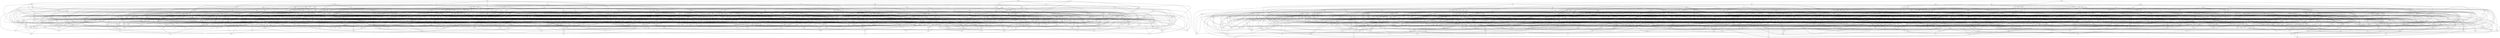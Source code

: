 graph {
bdq -- hfr;
bdq -- lnm;
jgl -- lnm;
kkg -- lnm;
jph -- rfq;
lqj -- rfq;
rfq -- zrv;
jcj -- jph;
lqj -- qcd;
sbm -- zrv;
vnm -- zkl;
bvx -- vnm;
vcx -- vnm;
vnm -- vqt;
lzp -- vnm;
mgd -- zkl;
sfn -- zkl;
rxz -- vqt;
vdg -- vqt;
gvf -- vqt;
pqq -- ptj;
tkd -- vvq;
vvq -- xxt;
lvm -- xxt;
kqb -- xmj;
gdh -- lzf;
gdh -- qmj;
gdh -- vgn;
frn -- gdh;
kdg -- qmj;
qmj -- qnn;
cxf -- qmj;
gsj -- ttz;
gsj -- pns;
dpp -- ttz;
dcf -- pns;
ksn -- pns;
jfk -- pfp;
jfk -- xbf;
dqp -- jfk;
pfp -- xdc;
dqp -- zqj;
dqp -- qpj;
scc -- xzd;
kzb -- scc;
czs -- scc;
czs -- vhr;
czs -- xlt;
fft -- ggl;
fft -- jzl;
fft -- fvv;
dpn -- ggl;
ggl -- pdc;
fvv -- llp;
jqt -- rzx;
jtb -- mqn;
mqn -- xbl;
jtb -- tcs;
svf -- xpq;
svf -- zvv;
fpj -- svf;
fkv -- svf;
plf -- xpq;
vbp -- xpq;
zvj -- zvv;
qnn -- zvv;
fkv -- lnm;
kxn -- mgd;
dmx -- vzt;
mpp -- vzt;
fxf -- vzt;
bss -- vzt;
flr -- vzt;
czg -- dmx;
dmx -- lzp;
mpp -- qfh;
bss -- mpp;
fxf -- hxh;
fxf -- lzq;
rnh -- sjv;
hlm -- rnh;
rnh -- vsf;
gnj -- rnh;
mbz -- rnh;
sjv -- xts;
fhf -- sjv;
hlm -- xrt;
hjc -- vsf;
vsf -- xzd;
dcf -- vsf;
fdv -- vsf;
bnn -- gnj;
hqc -- mbz;
jdm -- mbz;
crr -- rdn;
dzr -- rdn;
ljz -- rdn;
dzr -- xsb;
dzr -- zgb;
dzr -- pns;
dnt -- dzr;
dzr -- fbz;
bcp -- ljz;
ljz -- lnv;
ljz -- mgb;
ljz -- xpb;
lhj -- pjh;
jlj -- pjh;
cgx -- vqb;
cgx -- gdm;
cgx -- vzs;
cgx -- jdg;
psg -- vqb;
vqb -- vzs;
kxf -- vzs;
jdg -- ndf;
jdg -- txm;
jdg -- vfx;
dtb -- lkk;
dtb -- hqf;
dtb -- zqn;
djz -- lkk;
lkk -- prn;
vjj -- zqn;
fdv -- zqn;
dtp -- pbb;
cdp -- pbb;
lfp -- pbb;
lfp -- srq;
lfp -- rfs;
jzd -- pvv;
pvv -- tjz;
jzd -- qss;
hzp -- qnk;
kqz -- kxr;
gpx -- kxr;
kqz -- ssq;
gpx -- hqc;
gpx -- ksm;
hld -- vcr;
cns -- vcr;
mhx -- vcr;
vcr -- vtd;
hrk -- rjf;
hrk -- pmv;
fcb -- hrk;
gpx -- rjf;
ngf -- pmv;
pmv -- zpt;
fcb -- pxx;
fcb -- lcs;
jpt -- nfg;
nfg -- tcf;
gsc -- znb;
fcv -- znb;
gsc -- hqc;
fcv -- jnz;
fcv -- gbc;
fcv -- kxr;
snk -- tnc;
rck -- tnc;
smc -- tnc;
lbj -- tnc;
tnc -- xlg;
rgc -- snk;
cnk -- snk;
snk -- tnq;
mtk -- rck;
rck -- zdl;
rck -- zzh;
jzl -- smc;
lbj -- thc;
grf -- lbj;
lbj -- qgc;
xlg -- zgb;
gdt -- xlg;
jhq -- rmr;
rmr -- tph;
pbk -- rmr;
dbp -- rmr;
kmz -- rmr;
jhq -- rsl;
jhq -- xhm;
dnh -- jhq;
tph -- vnr;
szc -- tph;
hhq -- pbk;
bvx -- pbk;
pbk -- vsz;
dbp -- mzp;
gfl -- kmz;
drr -- fgm;
drr -- sqq;
kxn -- sqq;
sqq -- xgd;
qqr -- sqq;
dtp -- vfl;
mpz -- vfl;
lnv -- vfl;
vfl -- vpl;
dnk -- vfl;
kqr -- vpl;
dnk -- mkb;
cph -- dmv;
ckn -- dmv;
djz -- vhr;
pjh -- tqx;
qtz -- tqx;
mzp -- tqx;
hdf -- qtz;
dll -- qtz;
ccz -- qtz;
fdb -- qtz;
dzx -- fzl;
bkn -- llf;
bkn -- vpl;
bkn -- tkd;
llf -- xnc;
fvg -- llf;
jbt -- llf;
qcd -- zpt;
ddx -- rjq;
ddx -- rct;
hlh -- rjq;
drg -- rjq;
msb -- pxx;
fvv -- msb;
psn -- spd;
psn -- vcn;
bjn -- psn;
psn -- zzh;
dlg -- psn;
jfj -- spd;
ndf -- spd;
gdm -- vcn;
dnk -- vcn;
bjn -- jph;
bjn -- bqp;
gdh -- sdm;
sdm -- xhs;
mqg -- sdm;
hbq -- sdm;
pjn -- sdm;
lhv -- sdm;
drr -- xhs;
dsp -- xhs;
jvc -- xhs;
xhs -- zgh;
hfr -- mqg;
hqz -- mqg;
hbq -- tqx;
hbq -- zdf;
ctq -- pjn;
fkt -- lhv;
kzn -- lhv;
fgm -- lhv;
bqg -- ppx;
hkk -- ppx;
glj -- ppx;
ppx -- qzh;
bqg -- sbh;
bnf -- hkk;
hkk -- svf;
glj -- lxp;
mzc -- qzh;
qzh -- vcr;
qzh -- vdd;
qzh -- rbj;
hjc -- ksm;
csd -- rsl;
csd -- tnn;
csd -- tlb;
pjg -- tnn;
rzn -- tnn;
hkf -- tlb;
rdx -- tlb;
hfd -- xhc;
hfd -- vjj;
hfd -- xpb;
hfd -- trh;
bzk -- xhc;
pmp -- xhc;
rss -- xhc;
bsk -- vqf;
bsk -- klq;
bsk -- rlk;
bsk -- rzn;
bsk -- rnn;
mqv -- vqf;
cfj -- vqf;
hhq -- vqf;
klq -- vvh;
rlk -- tnb;
nkl -- rlk;
fdd -- rnn;
rnn -- rzn;
mzc -- vnq;
nrz -- vnq;
mlj -- qkp;
fzl -- fzr;
fzr -- qgh;
fzr -- grd;
dbn -- fzr;
grd -- jfj;
vtr -- xzz;
gdd -- vtr;
qmp -- slt;
pvm -- qmp;
qmp -- zsz;
lnf -- slt;
mrv -- pvm;
pvm -- qtr;
jjr -- pvm;
fpk -- zsz;
xhh -- zsz;
vsk -- zsz;
ppz -- xgm;
hmd -- ppz;
ppz -- zxt;
ndf -- vhz;
cbv -- vng;
cbv -- vrl;
cbv -- ncg;
cbv -- kdt;
bqm -- vng;
cxf -- vng;
szm -- vng;
gpk -- vng;
vrl -- xgp;
fbp -- vrl;
pcs -- vrl;
dsp -- vrl;
vrl -- znc;
kdt -- rhl;
kdt -- zdh;
rbd -- xhd;
fqn -- rbd;
rbd -- xkz;
rbd -- tfk;
fqn -- hjt;
fqn -- zhq;
fqn -- xcj;
txc -- xkz;
djb -- xkz;
khj -- xkz;
tfk -- vsg;
drg -- tfk;
jqs -- kxg;
dzj -- zgj;
khj -- zgj;
fxn -- xgd;
mjp -- xgd;
pvz -- vph;
pvz -- ssx;
bbm -- ssx;
qkk -- ssx;
qbs -- xqt;
qbs -- xmg;
jdp -- qbs;
qqr -- xqt;
csv -- xmg;
npc -- xmg;
fjs -- xmg;
jdp -- vkn;
jdp -- vtj;
tpd -- zgr;
qvc -- zgr;
glj -- zgr;
ckn -- zgr;
kdg -- tpd;
rtz -- tpd;
ccz -- qvc;
hpg -- qvc;
dkl -- jhz;
bss -- dkl;
dkl -- qsz;
jhz -- jsh;
qsz -- xfq;
sjh -- trr;
qgg -- trr;
djt -- trr;
trr -- xgm;
dmx -- sjh;
kqc -- sjh;
qgg -- znz;
qgg -- sgb;
cns -- qgg;
csv -- djt;
djt -- dqp;
djt -- fgv;
knp -- tlm;
knp -- lxh;
mjm -- tlm;
dgr -- mgp;
fsz -- mgp;
dbl -- xgp;
szm -- xgp;
jvc -- xgp;
bqm -- dbl;
dbl -- lpv;
dbl -- hqz;
jvc -- skx;
dxr -- zqz;
pts -- zqz;
chl -- zqz;
cnk -- dxr;
pts -- tjz;
nsm -- pts;
ktl -- pts;
chl -- pvv;
chl -- mjm;
chl -- xqg;
hgt -- qhz;
kgv -- qhz;
qhz -- xhd;
qhz -- rjm;
hgt -- jqs;
hgt -- pdc;
kgv -- lnf;
fbc -- kgv;
pzf -- rjm;
qkp -- rjm;
qgm -- vkl;
rzm -- vkl;
slb -- vkl;
rxh -- vkl;
hnp -- qgm;
hnl -- rxh;
rjm -- rxh;
rxh -- xmk;
jrn -- vzq;
grb -- grl;
grl -- qrx;
grl -- hbq;
fkt -- grl;
dss -- grb;
grb -- tmt;
grb -- xfq;
grb -- llz;
ghb -- qrx;
qrx -- rsl;
jfm -- qrx;
bmf -- znz;
bmf -- mqv;
vdd -- znz;
qxc -- znz;
mzp -- znz;
mqv -- vsv;
xrh -- zhq;
clp -- zhq;
lcs -- xrh;
kxl -- pdf;
pdf -- plc;
bbg -- kxl;
kqb -- plc;
kkf -- tmk;
hrp -- kkf;
hqf -- kkf;
kkf -- xbk;
dkq -- kkf;
tmk -- xsb;
bsl -- hrp;
hrp -- jcj;
dkq -- tkd;
ddg -- dkq;
fnt -- gvf;
bmt -- vgp;
bmt -- hqx;
bmt -- vqq;
vgp -- xhd;
hqx -- ssq;
kpn -- vqq;
vqq -- zkf;
gfh -- vqq;
kqz -- vqq;
crh -- sbm;
crh -- tkd;
lvt -- qvp;
fdv -- qvp;
mkb -- qvp;
lvt -- nqp;
hxh -- zgq;
qst -- zgq;
dss -- zgq;
lgm -- qst;
jtn -- qst;
qst -- sqd;
dss -- nvd;
dss -- kdp;
dss -- pkg;
bzv -- dcg;
bzv -- jdp;
bzv -- qps;
bzv -- kxl;
dcg -- hkf;
bbd -- qps;
hpk -- thk;
hpk -- qkp;
pjh -- xdc;
qtf -- znk;
nsv -- qtf;
gfh -- qtf;
lgg -- nsv;
nsv -- ttn;
kgm -- nsv;
nsv -- pzn;
dmb -- pdc;
dmb -- dqs;
dmb -- pqb;
czn -- dmb;
dqs -- rxm;
mbz -- pqb;
qmb -- tmq;
tmq -- vvh;
vgc -- zmg;
vgc -- znh;
dbn -- vgc;
vgc -- zrk;
xzz -- zmg;
brr -- znh;
znh -- zvh;
dnt -- zrk;
qgh -- zrk;
tzd -- zrk;
fpf -- gkh;
fpf -- zfz;
fpf -- qcx;
dpn -- gkh;
gkh -- ttf;
qcx -- zzh;
gbc -- qcx;
gkl -- qcx;
mlj -- xll;
jzr -- xll;
djr -- xll;
jzr -- nvt;
djr -- lfv;
djr -- lnr;
djr -- tff;
bxk -- vfs;
bxk -- djt;
qlv -- rmn;
frr -- jvm;
frr -- xzp;
crl -- frr;
frr -- kxf;
hgm -- jvm;
cvn -- jvm;
pdc -- xzp;
pqq -- xzp;
crl -- lcg;
crl -- tlm;
kxf -- xth;
kxf -- llp;
lfl -- mvq;
lfl -- xsc;
lfl -- nln;
mvq -- qps;
nln -- qxc;
nln -- vdv;
nln -- nqz;
bph -- nln;
thh -- xts;
ctq -- fbj;
ctq -- qqr;
ctq -- fhh;
hkf -- sqg;
lhj -- sqg;
flk -- xzs;
flk -- jhf;
gnz -- jll;
dfd -- jll;
fzl -- gnz;
gnz -- hcz;
cfc -- dfd;
fxd -- nrz;
dkj -- lpr;
hlx -- lpr;
nsz -- sqp;
nsz -- zjf;
jtb -- nsz;
nsz -- tnb;
sqp -- tgm;
qqr -- sqp;
mtc -- zjf;
tcf -- tnb;
cvm -- jtt;
bsp -- cvm;
jlp -- jtt;
jtt -- vjq;
fls -- jtt;
jbd -- njk;
lxh -- njk;
mjm -- njk;
gfl -- xbl;
gfl -- hmg;
gfl -- jgl;
qzj -- qzq;
qzq -- vhr;
qzj -- rqp;
fls -- qzj;
jvc -- trq;
jfj -- qmt;
qmt -- vqr;
bjl -- qmt;
jdm -- vqr;
ttz -- vqr;
slv -- xzd;
bph -- cfj;
bph -- tmq;
cfj -- vtj;
kpg -- vsx;
jdp -- kpg;
jpt -- kpg;
cnn -- gkl;
gkl -- lfv;
msn -- znd;
csv -- msn;
hmg -- msn;
csv -- jsp;
hmg -- jjn;
hmg -- zpn;
jhn -- vbp;
bcq -- vbp;
hmd -- vbp;
czg -- jhn;
hmd -- zjf;
fkt -- hmd;
slq -- xfl;
slq -- sqg;
sgb -- slq;
mhx -- sgb;
jjg -- ktt;
hgt -- jjg;
dnv -- jjg;
ggn -- zhk;
lvs -- zhk;
ggn -- ktl;
knd -- ncr;
ncr -- nkl;
hfr -- ncr;
ncr -- tzg;
knd -- qbs;
knd -- qfh;
knd -- xhm;
jrn -- knd;
mjj -- nkl;
bbd -- nkl;
bjb -- tzg;
dnh -- tzg;
dkj -- tzg;
glt -- gsj;
glt -- jlp;
bcn -- glt;
glt -- ltd;
glt -- hfd;
glt -- rjq;
glt -- snt;
ffh -- jlp;
bcn -- kjp;
mbg -- snt;
snt -- tvc;
mlj -- snt;
qkf -- qlv;
qkf -- tkg;
hlx -- qkf;
qkf -- qqn;
crr -- klt;
klt -- tbd;
klt -- ssq;
mhp -- tbd;
tbd -- txc;
dfm -- smb;
bjb -- dfm;
ptd -- smb;
hkm -- vfx;
kff -- mpp;
hbz -- kff;
kff -- sjh;
kff -- kkg;
hbz -- jhm;
hbz -- pfp;
brm -- ssl;
brm -- kxg;
brm -- crr;
ssl -- zpt;
cml -- ggf;
cml -- pts;
cml -- lvm;
gfp -- sdf;
sdf -- xlg;
jdf -- sdf;
gfp -- tbd;
bfh -- gfp;
szq -- vfs;
szq -- vsx;
kpg -- tkz;
cfj -- tkz;
rtz -- tkz;
jmj -- tkz;
jfk -- jmj;
bpt -- jmj;
jmj -- sbg;
fvn -- jmj;
jmj -- rnx;
jcj -- mlk;
dzs -- jcj;
jcj -- rjm;
drg -- jcj;
qmv -- szq;
qmv -- zvv;
djv -- rgg;
djv -- zlc;
hln -- rgg;
vfx -- zlc;
jbt -- zlc;
vqp -- zlc;
gsc -- rfs;
ttm -- vgn;
lhh -- ttm;
bps -- mhg;
jdf -- mhg;
ggl -- mhg;
bcn -- mhg;
fhm -- hlh;
fhm -- nfv;
fhm -- jzr;
fhm -- hrp;
fhm -- jxh;
dtp -- hlh;
jxh -- nfv;
nfv -- rfs;
ggr -- lgz;
ggr -- qlc;
ggr -- nvd;
ggr -- tkg;
dnh -- ggr;
lgz -- tmq;
lgm -- lgz;
jlz -- qlc;
nvd -- qjb;
nlb -- rvq;
crq -- rvq;
nlb -- rhr;
nlb -- pjg;
crq -- hbz;
crq -- znc;
bjb -- crq;
crq -- rxz;
crq -- hbl;
fms -- ptc;
kqr -- ptc;
fms -- kbv;
jmz -- kqr;
pph -- rgc;
pph -- vls;
pph -- zmg;
pph -- zqz;
jzr -- rgc;
mpz -- vls;
bcq -- kjl;
kgm -- pzf;
sqt -- vqq;
qck -- sqt;
klt -- sqt;
sqt -- znk;
slr -- sqt;
fdv -- sqt;
dcf -- qck;
mss -- qck;
lvs -- qck;
bfg -- slr;
slr -- xsj;
dlg -- slr;
gdd -- slr;
jmz -- ltp;
hfx -- mqv;
hfx -- jrn;
mhx -- tcs;
ckn -- tcs;
gqr -- ljq;
gqr -- zvs;
gqr -- xzq;
gqr -- kmv;
ljq -- nfr;
jsk -- ljq;
cdd -- ljq;
xzz -- zvs;
pxx -- zvs;
qmp -- xzq;
dtd -- xzq;
hlm -- kmv;
cnn -- kmv;
jnz -- kmv;
kmv -- xxt;
qbj -- ttl;
glm -- ttl;
dzc -- ttl;
djv -- ttl;
qbj -- xhf;
qbj -- rnh;
glm -- xzz;
glm -- tff;
dzc -- vhr;
dzc -- phn;
qtf -- vgg;
pph -- vgg;
hdj -- kpf;
gkt -- hdj;
hdj -- pgf;
hdj -- lzq;
gfj -- kpf;
bfx -- gkt;
hjc -- lcs;
qgn -- tcs;
vdg -- zrt;
fbc -- sxh;
sxh -- xdm;
gdd -- sxh;
jrb -- xdm;
drj -- txm;
drj -- fnm;
drj -- gdm;
fnm -- rzt;
fnm -- gnj;
fnm -- nsm;
vpl -- xqf;
brj -- xqf;
tmk -- xqf;
drz -- xqf;
brj -- mjd;
brj -- tgh;
brj -- jzd;
drz -- vxb;
drz -- jdm;
mmj -- zdl;
ggf -- glr;
tnt -- xjf;
cnz -- xjf;
ltd -- xjf;
tnt -- zmg;
pzp -- tnt;
cnz -- tnt;
cnz -- rqp;
ffh -- nbt;
jcm -- nbt;
cps -- hpv;
bfh -- fls;
bfh -- lqj;
fbz -- xzs;
ccn -- gql;
ccn -- dkq;
ccn -- jhf;
gql -- hlh;
gql -- jlm;
dhj -- dnv;
cbp -- dhj;
cbp -- dfd;
fjr -- lqt;
lqt -- phn;
lqt -- thk;
fjr -- hrs;
fjr -- flz;
fjr -- jlb;
mpz -- phn;
jhf -- phn;
pdd -- qlc;
pdd -- zpn;
kcq -- pdd;
pdd -- zkd;
rsl -- zpn;
dxb -- zpn;
rhl -- zpn;
cfg -- kcq;
kcq -- tmt;
fkv -- zkd;
ldh -- rdq;
fhc -- ldh;
mtk -- zvt;
txm -- zvt;
tjt -- zvt;
jxh -- tjt;
clp -- tjt;
tjt -- vqr;
kkg -- lfs;
jkd -- vxd;
mqn -- vxd;
lzf -- vxd;
hvl -- jkd;
qzr -- tfx;
lgm -- tfx;
cph -- tfx;
tfx -- vgr;
jqt -- qzr;
jsp -- vgr;
mzp -- vgr;
ccz -- mcg;
bbg -- ccz;
lpv -- mcg;
bbg -- ncg;
hvh -- qps;
bsl -- dtd;
bsl -- mmj;
cvf -- gxd;
gxd -- skx;
brr -- lsl;
brr -- psg;
qdh -- vkn;
cfg -- qdh;
bbd -- zxx;
gvv -- zxx;
hpv -- zxx;
lzp -- zxx;
xsc -- zxx;
gvv -- vfh;
gvv -- hfr;
fdd -- fpv;
fpv -- sbh;
fpv -- nvr;
bct -- zkf;
bct -- qnf;
kbr -- tsc;
kbr -- nkx;
kbr -- zst;
kbr -- znd;
kbr -- xhm;
mjp -- tsc;
mdx -- tsc;
tsc -- vgn;
nkx -- vnr;
nkx -- tcb;
nkx -- zqj;
gbd -- nkx;
nkx -- xmj;
npc -- zst;
hlx -- zst;
nrp -- ppr;
hqb -- ppr;
ppr -- smf;
bbg -- ppr;
nrp -- zqb;
bfx -- nrp;
hdf -- nrp;
jjn -- nrp;
hqb -- sdr;
ghs -- hqb;
gxd -- hqb;
qpr -- smf;
smf -- znd;
kjs -- rjm;
kjs -- vfx;
jlm -- kjs;
jtn -- xgc;
jgl -- xgc;
nrz -- xgc;
fzs -- npc;
fzs -- hcp;
fzs -- szc;
hcp -- qmd;
mvp -- xsj;
vsg -- xsj;
qmd -- vkx;
vkx -- zdh;
vkx -- xgm;
vkx -- xgv;
qnd -- vkx;
qmd -- qqn;
qpr -- zdh;
hld -- zdh;
lzf -- zdh;
qfh -- zdh;
sdt -- xgv;
cth -- xgv;
mgp -- xgv;
lfl -- xgv;
hbl -- rvf;
cps -- rvf;
jhs -- rvf;
dtg -- rvf;
hbl -- jgl;
hvh -- jhs;
hfx -- jhs;
jhs -- ptd;
fxd -- jhs;
kfz -- svf;
kfz -- rzx;
jrn -- kfz;
kfz -- tnb;
pqp -- vgk;
jgl -- zdm;
tcr -- zdm;
tcr -- vtd;
hvl -- zxt;
zgj -- ztp;
ltp -- ztp;
hgm -- ztp;
dfp -- hgm;
hgm -- mjm;
plc -- xjq;
pvz -- xjq;
hbb -- xjq;
sbg -- xjq;
gkt -- xjq;
hbb -- qps;
sbg -- xhm;
qmb -- vkc;
mgp -- vkc;
fpj -- vkc;
cxl -- mpm;
cxl -- tcs;
mpm -- tmt;
ksz -- mpm;
vgr -- xhp;
qlv -- xhp;
lxp -- xhp;
hld -- xhp;
lxp -- npc;
cxf -- jhn;
cxf -- flr;
cxf -- jqj;
jqj -- xsx;
hvn -- jqj;
fhh -- vfs;
qsj -- stm;
mzc -- qsj;
kks -- qsj;
qgn -- qsj;
ctg -- stm;
prx -- stm;
qct -- stm;
hjg -- kks;
kks -- sgb;
kks -- xmg;
fvd -- kks;
pxv -- zfz;
mrv -- pxv;
sqd -- vsx;
hlx -- sqd;
hnc -- sqd;
pdh -- sqd;
hnc -- vnq;
hnc -- pjg;
pdh -- vmd;
mmg -- sxj;
mjj -- sxj;
ksd -- sxj;
hfx -- sxj;
kdt -- sxj;
mmg -- xmg;
mmg -- slm;
fxn -- mjj;
hdf -- mjj;
dmf -- ksd;
ksd -- rdq;
ksd -- qvt;
ksd -- qnd;
cps -- msm;
gpq -- msm;
lmd -- msm;
mjp -- msm;
cmh -- gpq;
gpq -- xgm;
bss -- gpq;
fmx -- gpq;
gpq -- xxk;
lmd -- ptd;
cph -- mjp;
fsz -- mjp;
ghz -- ksr;
dkc -- ghz;
ghz -- zdf;
bqg -- ghz;
fxf -- ghz;
ksr -- xrp;
bdk -- dkc;
dkc -- tvm;
dkc -- kxn;
prx -- zdf;
hjc -- vxp;
ksn -- vxp;
lgg -- llp;
crl -- lgg;
vhv -- vqq;
gsc -- vhv;
qrd -- vhv;
jjr -- qrd;
pqb -- qrd;
jqq -- kjp;
jcm -- jqq;
jqq -- nxk;
jqq -- rrn;
kjp -- qbv;
nxk -- tmk;
dnt -- nxk;
lct -- nxk;
rrn -- zkf;
jlp -- rrn;
cdp -- gxn;
brr -- gxn;
ktl -- vdl;
bmd -- vdl;
djb -- vdl;
djb -- ksm;
csj -- djb;
hvb -- jkx;
jkx -- xjb;
bqm -- jkx;
fbp -- jkx;
dmf -- jkx;
bvx -- hvb;
hvb -- lpr;
hvb -- vdg;
tcf -- xjb;
dmf -- smb;
dmf -- zvj;
dmf -- kxn;
hjc -- hnp;
ktl -- rgj;
dhj -- rgj;
ncv -- rgj;
ncv -- tzd;
jrb -- kpn;
cfc -- kpn;
dgm -- vvh;
dgm -- mxp;
dgm -- drt;
jlz -- mxp;
gkt -- mxp;
drt -- fdd;
drt -- ptd;
bgj -- glr;
bgj -- crh;
bgj -- zvt;
bgj -- vqg;
qcd -- vqg;
ttg -- vqg;
ddg -- vqg;
jdl -- vqg;
jbm -- rrl;
rrl -- zzp;
rrl -- rss;
ngf -- rrl;
jbm -- msb;
jbm -- zcg;
jbm -- mmp;
tmf -- zzp;
ffh -- rss;
gfh -- ngf;
hmf -- pnv;
bjl -- hmf;
hmf -- trf;
hmf -- qgc;
njk -- pnv;
nmn -- pnv;
pnv -- qzq;
pnv -- rdn;
bbh -- trf;
trf -- xth;
rgj -- trf;
bmd -- nvc;
cvn -- gmx;
cvn -- mtk;
gmx -- mnl;
gmx -- qnk;
gmx -- hlh;
dqv -- jfv;
jfv -- jhm;
ckn -- jfv;
gqk -- jfv;
jfv -- sks;
jfv -- llz;
dqv -- jpq;
dqv -- vfj;
dqv -- grb;
dqv -- jts;
gqk -- ncg;
hhq -- sks;
sks -- vtj;
jhm -- llz;
rjp -- vqx;
pzf -- vqx;
pns -- vqx;
ccn -- vqx;
rjp -- xnv;
rjp -- xrt;
kgm -- rjp;
lcg -- zvz;
cng -- zvz;
csj -- zvz;
czm -- zvz;
lcg -- ndf;
csj -- mnl;
czm -- ffh;
czm -- lqk;
czm -- ksn;
jbd -- ztn;
xsb -- ztn;
vxp -- ztn;
gxt -- xsb;
jbt -- xsb;
rhr -- zdm;
jhm -- pjg;
fqm -- ggn;
fqm -- kgg;
fqm -- lnr;
dcf -- ksn;
mtg -- rjj;
mbk -- mtg;
mtg -- tff;
gkl -- mtg;
mbk -- tzc;
mbk -- ptj;
mbk -- zbj;
jjr -- tff;
ksx -- mjs;
mjs -- nmn;
dhc -- mjs;
ksx -- thq;
kpn -- nmn;
dhc -- vvq;
dhc -- mss;
dhc -- hkm;
kkc -- rbn;
kfj -- kkc;
rbn -- vsk;
kfj -- lvs;
kfj -- xlt;
fqm -- kfj;
rxz -- zst;
dcg -- rxz;
nqp -- vpl;
nqp -- psg;
csz -- drt;
csz -- fxn;
csz -- rsl;
fxn -- pcc;
bxl -- rqc;
rqc -- xvx;
jrt -- rqc;
rqc -- xjf;
bxl -- jbd;
pdc -- xvx;
svz -- xvx;
ddk -- xvx;
jrt -- xnc;
jrt -- pts;
fgd -- jrt;
jnz -- tfb;
czn -- tfb;
gfg -- tfb;
mdx -- vrz;
fdd -- vrz;
ksz -- vrz;
hmg -- vrz;
kbm -- mdx;
cth -- mdx;
pqp -- xfb;
knp -- prn;
hqc -- prn;
prn -- vqp;
nvc -- ttg;
ttg -- vmg;
thk -- ttg;
ddg -- xlt;
jdl -- vjb;
jdl -- xfs;
jdl -- zkf;
dzj -- jdl;
lhh -- rrt;
qhh -- rrt;
rrt -- ztj;
kjl -- rrt;
qsz -- rrt;
rdq -- ztj;
dxm -- flk;
dxm -- szb;
cnn -- dxm;
dxm -- pzl;
nxb -- szb;
nxb -- pzl;
gpx -- pzl;
hpk -- pzl;
bjg -- hrk;
bjg -- ggn;
bjg -- bps;
bjg -- slv;
gzx -- xkx;
xkx -- zzg;
gzx -- vpp;
gzx -- ncg;
pdh -- zzg;
gcq -- zzg;
fzr -- rhz;
gks -- rhz;
mfn -- rhz;
dtd -- rhz;
jlm -- rhz;
jqs -- mfn;
mfn -- psx;
bcp -- mfn;
cfc -- lmq;
cvk -- lmq;
bbb -- lmq;
cvk -- vjb;
cvk -- lvm;
cvk -- spd;
bbb -- mfs;
bbb -- hcz;
dnk -- jss;
gks -- jss;
jss -- kfj;
bgp -- bmd;
bgp -- cbp;
hjg -- mmr;
crn -- mmr;
hjg -- mvf;
crn -- mrk;
crn -- rgz;
jzp -- lfs;
jzp -- qdh;
jzp -- vph;
jmz -- tgg;
jdf -- tgg;
cfc -- xth;
fcl -- jmz;
fcl -- jhf;
fcl -- jdm;
grd -- jdm;
grf -- jdm;
czn -- hjr;
gvm -- hjr;
hjr -- hln;
hjr -- sxq;
hjr -- qnf;
hjr -- svp;
gvm -- jbd;
jxf -- sxq;
sxq -- tzd;
fqm -- sxq;
gfg -- qnf;
snd -- svp;
svp -- ttn;
bbh -- svp;
dzp -- klp;
fvd -- klp;
jpt -- klp;
klp -- zrt;
dzp -- ldh;
dzp -- xkx;
dzp -- smf;
dvj -- vgk;
dvj -- ksx;
dvj -- gdt;
djz -- gdt;
lrj -- ptc;
lrj -- tcj;
lrj -- nmk;
lrj -- thc;
ckz -- tcj;
mvn -- tcj;
tcj -- tld;
tcj -- xzs;
prn -- tcj;
dtp -- nmk;
nmk -- thc;
nfv -- thc;
cmh -- qhf;
cmh -- mpg;
cmh -- tcr;
jqt -- qhf;
dmg -- qhf;
hff -- mpg;
mpg -- prm;
cjd -- xjs;
sdt -- xjs;
chh -- xjs;
mpp -- xjs;
jqp -- sdt;
chh -- zjj;
fvl -- gct;
fvl -- nmk;
gct -- lvm;
mcv -- zcx;
mcv -- qdh;
mcv -- smb;
szc -- zcx;
cvf -- jvf;
hbb -- jvf;
bnn -- czh;
czh -- kjs;
czh -- thq;
czh -- trh;
czh -- vqq;
bnn -- vjj;
hlh -- thq;
czq -- fls;
czq -- qkp;
czq -- zrv;
czq -- hmh;
czq -- hkm;
dfd -- hmh;
sln -- znk;
kgg -- sln;
hxb -- xsx;
hxb -- mjr;
hxb -- tlb;
gfv -- xsx;
xsx -- ztj;
hcp -- xsx;
pzp -- xmr;
nvc -- pzp;
pzp -- xpb;
tlf -- vpp;
jlj -- tlf;
bcq -- tlf;
jsh -- tlf;
jsh -- znc;
jhp -- pmp;
jhp -- nvt;
hzp -- jhp;
dnj -- pmp;
bmd -- pmp;
fft -- mmp;
mmp -- pxv;
jlb -- mmp;
jlb -- qgh;
jlb -- tjz;
flx -- lfx;
dsd -- flx;
flx -- kzn;
flx -- rdq;
lfx -- lzq;
kdg -- lfx;
dsd -- mpm;
jsp -- kzn;
kfd -- mjj;
jjn -- kfd;
kfd -- rmd;
kfd -- xkx;
fdb -- kfd;
cfs -- jjn;
jjn -- jlz;
hqz -- jjn;
kqb -- rmd;
bvx -- rmd;
fdb -- lpv;
fdb -- rtz;
fdb -- lzp;
npn -- vdl;
bjl -- npn;
fms -- npn;
ttn -- zgj;
gpl -- gqk;
gpl -- mxt;
gpl -- tcs;
ggc -- rxm;
ggc -- qkp;
ggc -- xnc;
ggc -- ptt;
dbn -- xnc;
ptt -- zgj;
vdd -- vkn;
plc -- vdd;
khz -- rbj;
rbj -- xdx;
jqp -- rbj;
bkr -- dxb;
rhl -- xbf;
cjd -- rhl;
pth -- vqm;
lmd -- pth;
kds -- pth;
jkd -- pth;
vqm -- zvj;
khv -- vqm;
fbp -- vqm;
qnd -- vqm;
cxl -- kds;
jpv -- kds;
kds -- sdr;
kds -- xgc;
dhl -- qgr;
qgr -- qjb;
dhl -- rzn;
dhl -- jcq;
dhl -- dsv;
dhl -- dtl;
qjb -- vpp;
bfx -- kfm;
kfm -- kjl;
hgh -- kfm;
kfm -- mqn;
cfs -- hgh;
ckn -- hgh;
fvd -- hgh;
dbn -- hnl;
hnl -- sxh;
hst -- jtg;
jtg -- lxh;
hst -- xdm;
dlr -- mqd;
mqd -- rrt;
mqd -- vgn;
mqd -- pgt;
mqd -- xfl;
pgt -- vkc;
khv -- pgt;
txc -- xzs;
pts -- pzn;
bsf -- rsd;
bsf -- smn;
bsf -- kkc;
bsf -- gvm;
fvg -- rsd;
rsd -- sln;
bcn -- rsd;
bcn -- smn;
jrt -- smn;
hnc -- kbm;
hpg -- kbm;
kbm -- rzc;
dll -- hpg;
rtz -- xfq;
lpr -- vqz;
mvf -- vqz;
rmn -- vqz;
ggs -- jvf;
ggs -- jzp;
ggs -- nqz;
gfj -- nqz;
cmp -- smt;
lgz -- smt;
qfh -- smt;
cmp -- fvn;
cmp -- jhz;
cmp -- hhl;
cmp -- qsz;
bft -- jlb;
bfg -- bft;
cfc -- qss;
nms -- pvm;
nms -- xmk;
fms -- nms;
txm -- xmk;
qxb -- rkc;
rkc -- tvt;
bnb -- rkc;
rkc -- rpc;
qxb -- zfz;
mfs -- qxb;
tss -- tvt;
ptt -- tvt;
qrv -- tvt;
ggk -- tvt;
bmc -- tvt;
mlk -- tvt;
bnb -- kbv;
kgg -- rpc;
czj -- rpc;
fsl -- xxt;
fsl -- xvk;
mtk -- xvk;
clp -- xvk;
bgn -- xvk;
xvk -- zvt;
gmq -- xvk;
tld -- xvk;
hgb -- xbl;
hgb -- kmz;
hgb -- pmh;
pmh -- szq;
hbb -- qvt;
dnh -- qvt;
pqh -- qvt;
hhl -- pqh;
pqh -- rzh;
bph -- pqh;
ddj -- hmh;
ddj -- qgh;
bqd -- ddj;
bqd -- dzs;
gfv -- vnr;
gfv -- tpp;
rdj -- xbj;
dtb -- xbj;
lqk -- xbj;
bct -- xbj;
rdj -- xhh;
cfc -- rdj;
hzp -- rdj;
dlg -- rdj;
lqk -- vgp;
lkx -- lqk;
fsr -- xcj;
fsr -- nvc;
fsr -- jxf;
fsr -- lxh;
lfp -- xcj;
hqx -- xcj;
jxf -- thk;
jlv -- prv;
fcb -- prv;
prv -- qnf;
dhj -- jlv;
jlv -- xdm;
jlv -- vgk;
dpp -- jlv;
hhq -- ktd;
fgm -- vsz;
hfr -- vsz;
rbn -- vjb;
tnq -- vjb;
tnq -- xfs;
flr -- zcs;
vsv -- zcs;
vkq -- zcs;
szc -- zcs;
rgc -- rql;
rql -- xfd;
rjf -- rql;
rql -- slv;
tmf -- xfd;
qct -- xfl;
hld -- tzf;
bfx -- tzf;
dlr -- tzf;
dmh -- pnc;
dmh -- lfx;
ckr -- cng;
ckr -- lsl;
ckr -- gxn;
brj -- ckr;
pgg -- rjj;
pgg -- vls;
glm -- pgg;
pgg -- zbj;
jqs -- zbj;
nfr -- zbj;
czg -- lqv;
lqv -- tvm;
kqb -- lqv;
lqv -- zkl;
lqv -- mbs;
khv -- tvm;
fdd -- tvm;
dll -- mbs;
mbs -- pxp;
vkq -- xdx;
sjg -- xts;
sjg -- vqp;
nsm -- sjg;
bnh -- jzd;
bnh -- zdl;
bnb -- bnh;
xmj -- zvj;
lhj -- rkr;
jdp -- rkr;
mpm -- rkr;
gqk -- rkr;
qzr -- rnx;
cfs -- rnx;
dsd -- xxg;
qps -- xxg;
nlg -- xxg;
mcv -- xxg;
nlg -- rzh;
fxd -- nlg;
fzs -- nlg;
gcq -- vmd;
gcq -- tmq;
gcq -- kxl;
jqj -- zrf;
xvl -- zrf;
lsp -- zrf;
llz -- zrf;
lsp -- rzx;
lsp -- mhx;
lsp -- xvm;
jvc -- lsp;
lcg -- vxb;
ssl -- vxb;
jcn -- pnr;
pnr -- xqg;
mdj -- pnr;
mfn -- pnr;
dtp -- jcn;
fnv -- jcn;
jcn -- slb;
djz -- xqg;
mdj -- qnf;
mdj -- xmr;
mdj -- vpq;
jll -- mdj;
hnl -- mdj;
kdx -- pqb;
dzj -- kdx;
kdx -- tmf;
bfg -- kdx;
kdx -- mrv;
fhf -- sfb;
bfh -- hvz;
hgq -- hvz;
hvz -- zbk;
mdc -- zbk;
gxn -- zbk;
gnj -- zbk;
dpp -- xln;
cnz -- xln;
mgx -- xln;
dqc -- xln;
dpp -- lnv;
lkx -- mgx;
bzk -- dqc;
ckg -- vfj;
ckg -- hdf;
ckg -- glj;
ckg -- hgb;
rnx -- vfj;
dll -- dxb;
dll -- jsp;
bmh -- pdf;
bmh -- jpv;
bmh -- fxn;
bmh -- jbl;
jbl -- vzf;
jbl -- rlk;
jbl -- qpr;
rsd -- zbq;
kgn -- zbq;
hjt -- zbq;
kgn -- knp;
jlb -- kgn;
kgn -- nrs;
hjt -- rct;
hpk -- svz;
llp -- svz;
ddk -- tqp;
ddk -- zhk;
cxf -- vqs;
bdk -- vqs;
nfg -- vqs;
fpk -- vjj;
gsc -- xhh;
jjr -- xhh;
ncv -- vcq;
fjr -- vcq;
mcf -- pdg;
mlk -- pdg;
pdg -- zpt;
lvs -- pdg;
kgm -- mlk;
mjl -- pjn;
mjl -- zcx;
mjl -- szm;
czn -- vpq;
gbc -- vpq;
bqp -- gbc;
gbc -- nsm;
gbc -- xqg;
crz -- pkg;
crz -- cth;
cth -- dnh;
pzf -- vmg;
rmn -- zcr;
zcr -- zgh;
hcv -- zcr;
mmr -- zcr;
cps -- zgh;
ksr -- zgh;
hcv -- vnq;
hcv -- hnc;
fms -- mdc;
dzs -- mdc;
mkl -- mpl;
fsl -- mkl;
mkl -- rct;
mpl -- txc;
dzx -- mpl;
srt -- trp;
cfs -- trp;
tbb -- trp;
dgm -- trp;
srt -- xxk;
kpf -- srt;
lxp -- xvm;
jlj -- xvm;
tgm -- xbf;
lhj -- tgm;
jvx -- mmr;
hcv -- jvx;
jvx -- tsq;
jvx -- lrc;
sbg -- tsq;
lrc -- vqz;
bcq -- lrc;
jgh -- lrc;
bmf -- lrc;
mss -- sfb;
dzx -- mss;
jrf -- xps;
jrf -- rpc;
ltp -- npl;
lkx -- npl;
npl -- pbb;
jmr -- npl;
dbn -- msp;
msp -- xzd;
bnn -- msp;
gmq -- sbq;
gmq -- rgg;
gmq -- ttn;
jdm -- sbq;
cml -- sbq;
sbq -- scc;
krp -- ppz;
krp -- qqn;
cxl -- krp;
cdv -- krp;
cdv -- htg;
cdv -- vfs;
fzl -- xhf;
xhf -- zrk;
rct -- xhf;
dnv -- xhf;
xfs -- xhf;
mkm -- rmt;
kmz -- rmt;
kjl -- rmt;
hxh -- rmt;
dfm -- mkm;
khv -- qkk;
khv -- ksz;
fsm -- hcf;
hcf -- pqr;
fhh -- hcf;
hcf -- qjb;
hcf -- qpj;
fsm -- vzq;
fsm -- hlt;
fsm -- jkd;
pqr -- zqj;
pqr -- qzr;
qpj -- tnb;
fbj -- kbc;
kbc -- xrd;
kbc -- tsq;
flp -- kbc;
kcq -- xrd;
xhm -- xrd;
vtj -- xrd;
jxk -- rzx;
jxk -- mrk;
jxk -- xvl;
jxk -- rpt;
gbd -- jxk;
mrk -- xdx;
mrk -- rdq;
hkk -- rpt;
fzp -- rpt;
msn -- rpt;
khd -- zjf;
khd -- vsz;
khd -- rmn;
bpt -- flr;
bpt -- lmd;
bpt -- nqz;
fvn -- zjj;
fvn -- lls;
cdr -- grf;
cdr -- ddx;
cdr -- lvs;
cdr -- kdx;
hds -- rxm;
hds -- kbj;
hds -- hdv;
hds -- vqb;
hds -- jxh;
kbj -- mrv;
kbj -- xpb;
djb -- kbj;
fvv -- hdv;
hdv -- vcq;
hdv -- jrf;
hrs -- tgg;
hrs -- pzf;
flz -- lvm;
flz -- mfs;
czj -- dvf;
dvf -- zkf;
dvf -- hjc;
dvf -- slr;
vfh -- xxk;
mqg -- vfh;
bqm -- vfh;
psx -- zdb;
szb -- zdb;
mcf -- zdb;
bsm -- txq;
bsm -- qzq;
bsm -- mjd;
mgb -- txq;
jdf -- txq;
czj -- txq;
mjd -- pqp;
lct -- xlg;
bps -- lct;
lct -- sxh;
gmx -- lct;
fmx -- gbd;
fmx -- rdq;
dlg -- dpn;
dpn -- gfg;
ttf -- txc;
ttf -- vjj;
vsx -- vzf;
bgn -- klc;
bgn -- gct;
bsp -- klc;
klc -- rbn;
hff -- kkg;
hff -- sfn;
rvd -- xfq;
rvd -- sjx;
rvd -- xjs;
rjh -- rvd;
dxh -- sjx;
pfp -- sjx;
bdq -- sjx;
crz -- sjx;
fpj -- rjh;
ghs -- rjh;
hvl -- rjh;
bfs -- rzm;
bfs -- lvl;
bfs -- dtd;
lvl -- mjd;
jmz -- lvl;
lnf -- lvl;
dgr -- spx;
cph -- spx;
rsl -- spx;
qfk -- spx;
spx -- xgj;
kdg -- qfk;
bvx -- qfk;
dtg -- xgj;
btd -- xgj;
fnt -- xgj;
dmg -- tcb;
pxp -- tcb;
ctl -- prm;
ctl -- fkt;
ctl -- nrz;
ctl -- fpv;
dnh -- ptv;
mvq -- ptv;
dsd -- ptv;
ptv -- qmv;
dgr -- ptv;
tmf -- tnq;
mfs -- vfx;
bbm -- dxk;
dxk -- jlj;
dxk -- vng;
dxk -- jqp;
dxk -- fhc;
bbm -- cfg;
gfg -- vcm;
ssl -- vcm;
sbq -- vcm;
fpd -- mhp;
dkt -- fpd;
fpd -- nqp;
fpd -- zbj;
fpd -- hqx;
gct -- mhp;
bkn -- dkt;
dkt -- mzx;
dkt -- vls;
mhr -- zxf;
znh -- zxf;
lgg -- zxf;
fxz -- zxf;
ckz -- zxf;
mhr -- nkh;
mhr -- nzf;
mcf -- mhr;
mhr -- xfd;
fxz -- sbm;
ckz -- kqr;
ckz -- xmk;
gbc -- mzf;
mzf -- ndf;
mzf -- slt;
mzf -- qnk;
mdq -- qnd;
mdq -- zdf;
dlr -- mdq;
ldl -- pgf;
ldl -- mpm;
hpv -- sdr;
qqn -- sdr;
ghs -- znd;
lrh -- trq;
lrh -- mkm;
lrh -- lzf;
dsp -- lrh;
gfv -- lrh;
lrh -- mkg;
dsp -- hhq;
ghs -- mkg;
mkg -- xbf;
mcg -- mkg;
mkg -- pgf;
csz -- rdx;
bxk -- rdx;
rdx -- zrt;
cnk -- kxg;
bqp -- qss;
tzc -- xlt;
fpk -- tzc;
bsp -- tzc;
hhn -- ksz;
hhn -- rpk;
hhn -- pgt;
fmx -- hhn;
rlk -- rpk;
qqr -- rpk;
lgm -- rpk;
jmz -- tld;
dtj -- tld;
knr -- pxv;
knr -- scm;
knr -- mkb;
knr -- psx;
qtr -- xfs;
qtr -- srq;
kgg -- qtr;
ghb -- qhh;
ghb -- sjp;
bkr -- sjp;
dhq -- kvc;
kvc -- pxp;
kvc -- vhp;
dmh -- kvc;
dhq -- slm;
dhq -- hvh;
fnt -- vhp;
jfm -- vhp;
vhp -- vsv;
rnn -- vhp;
tzd -- zfz;
fvg -- tzd;
kgk -- xsj;
kgk -- mdc;
kgk -- mlj;
qht -- vnr;
jpv -- vnr;
hjg -- hvn;
hpg -- hvn;
dfp -- hkm;
dfp -- mvn;
rsz -- xvd;
rck -- xvd;
dtd -- xvd;
glr -- rsz;
nlk -- rsz;
xvl -- zjj;
lls -- pnc;
lls -- qhh;
pzf -- rmx;
pdc -- rmx;
mnl -- rmx;
rjj -- tjk;
grf -- tjk;
psx -- tjk;
hpn -- tjk;
tjk -- xfb;
hpn -- jtg;
bkr -- rzh;
mpg -- rdz;
bkr -- rdz;
rdz -- xxk;
jpv -- rdz;
fnv -- xtd;
xbk -- xtd;
fxz -- xtd;
njk -- xtd;
bqd -- fnv;
cfc -- fnv;
bng -- hlx;
bng -- jkd;
bng -- vqs;
pdh -- tmm;
bdq -- tmm;
tmm -- vzf;
tcf -- tmm;
dnj -- gxt;
tvc -- vht;
txm -- vht;
mss -- vht;
cvm -- vht;
cnz -- tvc;
sln -- tvc;
qgc -- tvc;
mvg -- pcs;
bqg -- mvg;
lzp -- mvg;
dkl -- mvg;
mvg -- mzb;
bbm -- pcs;
gfj -- pcs;
mzb -- vvh;
dtg -- mzb;
mzb -- tpd;
bns -- vkq;
bns -- vsz;
bns -- pvz;
bjs -- bns;
bns -- xrp;
bjs -- flr;
bjs -- jcq;
bjs -- mtc;
bjs -- mnq;
vrh -- xdx;
txv -- vrh;
fdb -- vrh;
lpv -- vrh;
ttc -- txv;
jhf -- lbr;
ddk -- lbr;
gnm -- lbr;
gks -- lbr;
gnm -- zzh;
bnh -- gnm;
jgh -- qct;
jgh -- plf;
hpg -- jgh;
jgh -- mgp;
jgh -- qlt;
jgh -- mcg;
pjd -- tkg;
gzr -- pjd;
gvf -- pjd;
pjd -- qgr;
pjd -- sjk;
gzr -- pcc;
sjk -- zjj;
sjk -- ssx;
flp -- sjk;
kqz -- xmr;
hqs -- zzg;
hqs -- qsz;
hqs -- jkd;
hqs -- pcc;
dbp -- hqs;
msb -- qqs;
qqs -- ztp;
jhf -- qqs;
qqs -- xmr;
hvm -- jbt;
dzm -- hvm;
hvm -- lnf;
hvm -- tss;
dzm -- rpc;
dzm -- trh;
tss -- vsg;
dnv -- tss;
fzq -- zcl;
fzq -- tmk;
fzq -- nsr;
fzq -- qbv;
ddx -- zcl;
hzp -- zcl;
jph -- zcl;
cxz -- zcl;
cxz -- nsr;
nsr -- ttp;
crj -- nsr;
pmh -- sct;
mgd -- sct;
cph -- jfm;
rgz -- zkl;
qnb -- qps;
qnb -- tlt;
dcg -- qnb;
dxh -- qnb;
fhh -- tlt;
fgv -- tlt;
dxh -- vzf;
nnk -- vgp;
dmg -- jsz;
jsz -- pdf;
jsz -- smf;
gck -- mxb;
mxb -- rmd;
gck -- rgz;
gck -- jqj;
gck -- tzf;
jrf -- pvg;
hgt -- pvg;
bgn -- pvg;
pvg -- srq;
pvg -- qrd;
pvg -- tqp;
rzm -- tqp;
vkj -- zzp;
dqc -- vkj;
ksx -- vkj;
vkj -- vmg;
bmd -- hpd;
hpd -- sbv;
hpd -- pgg;
hpd -- vhr;
fbl -- sbv;
nnk -- sbv;
qnn -- sqg;
qnn -- tbb;
qnn -- svb;
qhh -- qnn;
svb -- zqj;
nvd -- nxt;
dfm -- nxt;
hvn -- nxt;
nxt -- tfx;
klx -- ttp;
klx -- xnv;
klx -- lkx;
djs -- klx;
scm -- ttp;
hln -- ttp;
xnv -- xrt;
hnp -- xnv;
drg -- xnv;
sfb -- xnv;
djs -- fvg;
djs -- tnq;
djs -- xfc;
mhp -- vsg;
lcs -- vsg;
hst -- vsg;
tgk -- zvh;
tgk -- xrh;
tgk -- tsn;
jfj -- zvh;
bjl -- tsn;
jmz -- tsn;
tsn -- znm;
clj -- pqq;
clj -- qzp;
clj -- rxh;
clj -- hvc;
clj -- vxb;
nsm -- qzp;
qzp -- zpt;
bzk -- hvc;
hvc -- nrs;
fdk -- msn;
fdk -- pcs;
fdk -- tbb;
fdk -- vxd;
cqj -- fdk;
cqj -- jkd;
cqj -- xdc;
cqj -- fgm;
zmn -- zvh;
ltd -- zmn;
mvp -- zmn;
nns -- zmn;
crb -- zmn;
qzj -- zmn;
mvp -- pzn;
hgq -- nns;
hpk -- nns;
nns -- vzs;
bmc -- crb;
bfh -- crb;
crb -- kgk;
crb -- lpq;
zbk -- zgc;
rzm -- zgc;
dnj -- zgc;
mgd -- sql;
qht -- sql;
mvf -- sql;
bnb -- dtj;
dtj -- lxh;
bdk -- ttc;
tnn -- ttc;
ttc -- xgr;
dgz -- vzq;
dgz -- tpp;
crz -- dgz;
dgz -- gbd;
tpp -- vkq;
brn -- mpv;
brn -- crn;
brn -- dhq;
brn -- qmb;
brn -- tvp;
mpv -- rzc;
mpv -- sqp;
mpv -- zrt;
plc -- tvp;
hkf -- tvp;
rvq -- tvp;
lft -- sqh;
frm -- sqh;
ptc -- sqh;
sqh -- vhg;
dqs -- lft;
lft -- xbk;
clp -- lft;
lft -- zvh;
frm -- xhd;
flk -- frm;
vhg -- vqp;
fbc -- vhg;
rgc -- vhg;
gks -- vhg;
cns -- jfz;
jfz -- zqb;
jfz -- xsc;
jfz -- mjr;
ldh -- zqb;
pdq -- qvs;
dtj -- qvs;
ccc -- qvs;
dzx -- qvs;
klc -- pdq;
pdq -- xps;
pdq -- txm;
ccc -- rck;
ccc -- xzp;
lhh -- sbs;
pmh -- sbs;
jts -- sbs;
fsz -- sbs;
jts -- prm;
btd -- vmd;
btd -- xvm;
nkh -- zzp;
nkh -- xts;
nkh -- txq;
bps -- nzf;
nzf -- znk;
bzk -- ggk;
ggk -- vpl;
ggk -- ttn;
hlt -- kpf;
hlt -- qxc;
dmg -- hlt;
qxc -- xdc;
cqh -- jzl;
cqh -- czh;
cqh -- vnj;
mlk -- vnj;
vnj -- xpb;
lpq -- vnj;
crh -- vnj;
dnt -- lcs;
kdh -- skx;
kdh -- mpp;
bbm -- kdh;
jvf -- kdh;
hxk -- slt;
hxk -- nmk;
hxk -- vxp;
ddj -- hxk;
mrv -- mzx;
mzx -- rqp;
mzx -- sbm;
sqd -- tsl;
ktd -- tsl;
lfs -- tsl;
dxb -- tsl;
cxz -- ksm;
cxz -- lnv;
crj -- fnm;
crj -- vcq;
crj -- thh;
frn -- pkc;
lgm -- pkc;
pkc -- xgc;
dzm -- kqt;
kqt -- xfd;
jzr -- kqt;
kqt -- tlg;
rjz -- tlg;
clp -- tlg;
kpn -- tlg;
drj -- tlg;
tlg -- vgg;
rrq -- tfk;
rqp -- rrq;
qtn -- rrq;
lsl -- rrq;
nmn -- qtn;
dqc -- qtn;
qtn -- sjg;
qkk -- rtd;
cfg -- rtd;
jcq -- rtd;
bdk -- rtd;
jdn -- xgd;
jdn -- prt;
jdn -- lhj;
prt -- ttm;
prt -- rcx;
dmh -- prt;
phc -- thr;
thr -- zrv;
rgg -- thr;
bxl -- thr;
bmc -- phc;
phc -- qss;
nlk -- sjv;
gdd -- nlk;
mbz -- nlk;
chj -- jnz;
chj -- fvl;
chj -- phn;
chj -- vsg;
lpq -- zgb;
hqf -- lpq;
rqv -- vtd;
rqv -- vgr;
pjg -- rqv;
rqv -- zvv;
jmj -- pkk;
pkk -- vsv;
pkk -- tmq;
pkk -- xmj;
qxv -- tcx;
fxn -- tcx;
frn -- tcx;
qvc -- tcx;
hbl -- qxv;
qxv -- xgd;
ctg -- qxv;
nzf -- snd;
dzm -- snd;
jqt -- qdc;
mxt -- vmd;
ctg -- hhl;
ctg -- rgz;
ctg -- flp;
btd -- ctg;
ctg -- tbb;
nvr -- tdp;
pzj -- tdp;
kdg -- pzj;
pzj -- vcx;
pzj -- xrp;
bcp -- vjq;
hgk -- tvp;
hgk -- hvh;
hgk -- qmb;
hgk -- qdc;
gvv -- jfh;
jfh -- jvf;
fdd -- jfh;
jfh -- lmd;
pmv -- pqj;
pqj -- pzf;
pqj -- srq;
mrv -- pqj;
fsl -- kjj;
djv -- kjj;
kjj -- kxg;
kjj -- zkc;
klc -- zkc;
jvm -- zkc;
djr -- zkc;
fjs -- vpp;
vjq -- zgb;
jmr -- pzs;
jjg -- pzs;
pqp -- pzs;
bft -- pzs;
lfv -- mgb;
mmt -- slb;
mmt -- mss;
lkx -- mmt;
dzq -- fxz;
dzq -- txq;
dzq -- fkn;
dzc -- dzq;
dzq -- vgg;
fkn -- gnz;
fkn -- gct;
fkn -- psg;
fkn -- fzk;
msq -- zxt;
msq -- xmj;
msq -- nfg;
gzr -- msq;
jls -- snb;
jls -- vfs;
jls -- svb;
jls -- xqt;
mpg -- snb;
snb -- tdp;
dlr -- snb;
ptj -- rfj;
lsl -- rfj;
rfj -- tqp;
rfj -- tlm;
dkm -- dll;
dkm -- hdf;
crq -- dkm;
dkm -- pjn;
jjn -- lkj;
jmj -- lkj;
jbl -- lkj;
lkj -- vtd;
kxf -- nxb;
jlm -- nxb;
bcr -- vmd;
bcr -- gnc;
bcr -- fdb;
gnc -- rdq;
gnc -- zxt;
xff -- xjb;
dfm -- xff;
cjd -- xff;
gnc -- xff;
dqp -- fzp;
cps -- fzp;
fzp -- hmd;
sks -- vvk;
nsz -- vvk;
czg -- vvk;
lfb -- vvk;
htg -- lfb;
jsh -- lfb;
lfb -- qhh;
pkm -- zxt;
pkm -- qdc;
jcq -- pkm;
mbg -- mgb;
mbg -- rfq;
mbg -- xrt;
qlt -- qlv;
mrk -- qlt;
kvn -- ltp;
cfc -- kvn;
kvn -- lvt;
kvn -- psx;
cdd -- clp;
cdd -- pmt;
cdd -- npn;
cdd -- fpf;
cdd -- jzl;
pmt -- xfc;
bzk -- pmt;
pmt -- vtr;
nlk -- pmt;
nvt -- pmt;
qvp -- vgt;
bnh -- vgt;
fhf -- vgt;
rlv -- vgt;
drz -- rlv;
mpz -- rlv;
bpp -- pqp;
bpp -- dzj;
bpp -- ttg;
bpp -- pvm;
ndq -- trh;
hvc -- ndq;
ndq -- pvv;
ktt -- ndq;
ptr -- xgr;
ptr -- tpp;
gkt -- ptr;
ptr -- xxn;
fnt -- xgr;
glj -- xgr;
dmv -- xxn;
cfj -- xxn;
mpg -- xxn;
fbz -- vzj;
gfh -- vzj;
ddg -- vzj;
dzs -- vzj;
cpz -- lqt;
cpz -- csp;
cpz -- vhz;
cpz -- jrb;
cpz -- gxt;
bsp -- cpz;
csp -- qrv;
csp -- djs;
fdh -- flc;
flc -- ttz;
flc -- msp;
cqh -- flc;
ljn -- smc;
jxf -- ljn;
ljn -- vqq;
ljn -- vnj;
bxb -- fdv;
bxb -- ztn;
bxb -- vht;
bxb -- jfj;
htg -- vkq;
htg -- vph;
hdp -- pzr;
hdp -- jfj;
hdp -- vxp;
bsl -- hdp;
bfs -- pzr;
pzr -- vcm;
pzr -- sbv;
bjn -- pzr;
nms -- pzr;
ldn -- srt;
ldn -- qmv;
khd -- ldn;
gpk -- ldn;
ldn -- pkg;
ldn -- zgq;
gpk -- klq;
dbp -- gpk;
gpk -- sfn;
gpk -- zqb;
jfz -- tpn;
tpn -- xpq;
qht -- tpn;
jsz -- tpn;
gzx -- tpn;
ljk -- tpn;
ljk -- tlf;
ljk -- mvf;
hss -- snd;
hss -- vmg;
hss -- ngm;
hlh -- ngm;
jrb -- ngm;
gsr -- xnc;
bnb -- gsr;
gsr -- nbt;
gsr -- hln;
gsr -- srq;
fdh -- hlb;
gfp -- hlb;
bcp -- hlb;
hlb -- kxr;
gvm -- tgf;
tgf -- tjz;
gql -- tgf;
mkb -- tgf;
ncb -- vcx;
mrk -- ncb;
ncb -- vqs;
pxp -- rnj;
qxc -- rnj;
rnj -- xfl;
rnj -- vdv;
fhc -- vdv;
pfl -- qct;
pfl -- tlt;
pfl -- zcx;
llb -- ttn;
cvn -- llb;
llb -- rfs;
bgp -- llb;
slm -- ztj;
hpv -- slm;
fhr -- rlv;
fhr -- xxl;
fhr -- prv;
fhr -- kvn;
fhr -- ssl;
czj -- xxl;
tff -- xxl;
jtt -- xxl;
qbs -- qxn;
lfl -- qxn;
ldl -- qxn;
qxn -- slq;
qdc -- srx;
nvr -- srx;
mbs -- srx;
nql -- srx;
nql -- qpj;
ksr -- nql;
nql -- xjb;
fld -- sqh;
fbz -- fld;
crr -- fld;
fld -- svz;
drc -- xvd;
drc -- kbv;
drc -- mvp;
bnb -- drc;
fbj -- mcc;
mcc -- tmm;
fnt -- mcc;
fhp -- ljz;
cnn -- fhp;
fhp -- zdl;
fhp -- qcc;
fhp -- hst;
qcc -- vqr;
qcc -- smc;
kqr -- qcc;
bbc -- mxt;
bbc -- qht;
bbc -- txv;
khz -- lmx;
lmx -- xqt;
lmx -- xfl;
dhg -- ptt;
dhg -- pnv;
dhg -- zmg;
dhg -- hkm;
cph -- mnq;
bjb -- mnq;
mnq -- rzc;
tkg -- tpf;
dmv -- tpf;
prz -- tpf;
mgd -- tpf;
prz -- znz;
prz -- zkd;
prz -- tjb;
csj -- jnq;
jnq -- ngm;
jnq -- qgm;
jnq -- zdb;
flz -- xfc;
mfm -- zkd;
mfm -- vpp;
mfm -- txv;
pkg -- xqv;
hqz -- xqv;
ncb -- xqv;
vzt -- xqv;
rcx -- xdc;
gnc -- rcx;
bbm -- rcx;
phc -- xfr;
rrn -- xfr;
pjf -- xfr;
klx -- pjf;
pjf -- rpc;
pjf -- sjg;
mds -- mjl;
ghs -- mds;
mds -- vdv;
mds -- rhr;
mds -- pkc;
bxk -- mds;
gnd -- ksn;
crm -- gnd;
gnd -- jhp;
crm -- xth;
bbh -- crm;
crm -- rxh;
crm -- sjg;
bjc -- qmb;
bjc -- pgf;
bgz -- bjc;
bjc -- xpq;
bjc -- zjj;
bgz -- drr;
bgz -- kdp;
dgq -- hdf;
cvf -- dgq;
dgq -- sct;
dgq -- tpd;
jhz -- jtq;
jtq -- vfh;
csd -- jtq;
jtq -- mdq;
kxg -- rkl;
bqd -- rkl;
rkl -- zpt;
fvl -- rkl;
prx -- xvl;
dtg -- prx;
kqc -- tgm;
kqc -- xxn;
kqc -- lfx;
qrv -- vcn;
kfj -- qrv;
czs -- ffn;
ffn -- xfc;
bft -- ffn;
ffn -- fhf;
ffn -- qxb;
lhh -- qzd;
qzd -- znz;
dqk -- slm;
dqk -- kdp;
dqk -- jpt;
dhl -- dqk;
gnd -- shr;
gnm -- shr;
hvz -- shr;
csp -- shr;
qbv -- shr;
ghc -- rzt;
ghc -- vdl;
drg -- rhs;
bxl -- rhs;
ptj -- rhs;
rhs -- tfb;
rhs -- xmk;
chh -- svs;
qlt -- svs;
rdz -- svs;
dsv -- vkn;
gnl -- tjb;
gnl -- mxp;
gnl -- prm;
gnl -- sql;
sgs -- tjb;
tjb -- tzg;
nmz -- rjz;
rjz -- rss;
rjz -- slv;
lkx -- rjz;
nmz -- xrh;
nmz -- slt;
hcz -- hpj;
hpj -- vfl;
hpj -- smn;
hpj -- ttf;
hpj -- zgj;
hhl -- rfx;
jqp -- rfx;
rfx -- sjp;
qct -- rfx;
mqg -- qlk;
ncg -- qlk;
qlk -- xrp;
bng -- qlk;
brs -- jbd;
brs -- xrh;
brs -- rsz;
brs -- ndg;
ndg -- xbk;
gfh -- ndg;
ndg -- vgk;
dhl -- lkq;
bbc -- lkq;
ljk -- lkq;
lkq -- sct;
lkq -- vrz;
lkq -- sfn;
fgd -- gxt;
fgd -- mmj;
hvp -- ktt;
hvp -- mvn;
ghc -- hvp;
frd -- thq;
bsf -- frd;
frd -- mpl;
frd -- hgq;
mnn -- xsj;
glr -- mnn;
dxv -- mnn;
fdh -- mnn;
mnn -- npn;
kxg -- mnn;
mnn -- zbk;
cdp -- dxv;
dxv -- scm;
sgs -- tdp;
sgs -- vdg;
sgs -- tgm;
dhj -- vlk;
vlk -- vsk;
qgc -- vlk;
fgd -- vlk;
hnp -- nfr;
nfr -- nnk;
ggf -- jsk;
jsk -- rgj;
jsk -- pbb;
rbq -- znc;
rbq -- ttm;
ksr -- rbq;
jvx -- rbq;
jrx -- mpp;
jrx -- vhp;
jrx -- qkk;
gxd -- jrx;
dsv -- jrx;
jmd -- stm;
jlj -- jmd;
dgr -- jmd;
jmd -- xqb;
nvr -- xqb;
bxk -- xqb;
npr -- xqb;
bnf -- xqb;
bbt -- xcp;
bbt -- fhc;
bbt -- lzq;
bbt -- tsq;
sbh -- xcp;
mcg -- xcp;
hcp -- xcp;
fgv -- rsl;
nfr -- zcg;
nbt -- zcg;
bbh -- zcg;
dnj -- qrt;
hpn -- qrt;
qrt -- slb;
gdm -- qrt;
jjn -- xbn;
rzh -- xbn;
cdv -- xbn;
bbd -- dmj;
dmj -- pfl;
dmj -- qgn;
dmj -- mxb;
ldj -- qhf;
ldj -- qbs;
gpl -- ldj;
ldj -- vzf;
bnf -- mxp;
bnf -- mrk;
dcf -- fbl;
dtj -- fbl;
dfd -- fbl;
fbl -- khj;
fvd -- rvz;
qgr -- rvz;
jlz -- rvz;
dgz -- rvz;
bjl -- xgk;
xgk -- znm;
mgb -- xgk;
jtg -- xgk;
lnr -- znm;
bbb -- znm;
qzm -- zdm;
crq -- qzm;
qzm -- trq;
fxd -- qzm;
hdf -- tbc;
lmx -- tbc;
tbc -- vzf;
vrk -- xcj;
tzm -- vrk;
hst -- vrk;
qvs -- vrk;
ghc -- tzm;
tgg -- tzm;
rzt -- tzm;
bmt -- lmg;
lmg -- vjj;
lmg -- nrs;
fnv -- lmg;
frm -- lmg;
lmg -- zhk;
lmg -- mhg;
lmg -- qgm;
rfc -- vjq;
kzb -- rfc;
rfc -- rgj;
rfc -- xzs;
hmh -- rfc;
chh -- tkk;
khz -- tkk;
nlb -- tkk;
fzk -- nsr;
fzk -- hkm;
cng -- fzk;
dln -- vvq;
dln -- fcl;
dln -- mbz;
dln -- zzp;
gvt -- ltd;
gvt -- jcm;
gvt -- znb;
gvt -- vgt;
bgp -- gvt;
gvt -- nbv;
gdt -- nbv;
gkh -- nbv;
nbv -- rfq;
thh -- xvq;
dxv -- xvq;
cbp -- xvq;
dpp -- xvq;
lmc -- ttm;
bcr -- lmc;
lmc -- mrk;
jfm -- lmc;
jbn -- trq;
jbn -- ldl;
jbn -- mpp;
dkt -- xns;
cvn -- xns;
fdh -- xns;
hvp -- xns;
skp -- zrk;
skp -- zbq;
crh -- skp;
mgx -- skp;
jpq -- ssx;
dkj -- jpq;
jhz -- jpq;
rmx -- tdj;
jcm -- tdj;
lvt -- tdj;
rjm -- tdj;
qhz -- tdj;
fjs -- kxq;
kxq -- xkx;
kxq -- pqr;
kxq -- mkg;
fpj -- kxq;
fkv -- kxq;
mzc -- qcs;
qcs -- vdd;
qcs -- vkq;
qcs -- rzc;
bsq -- sfb;
bsq -- lbj;
bsq -- kkc;
bsq -- znb;
bsq -- dxr;
bsq -- xfr;
bsq -- qgh;
nph -- vdv;
mtc -- nph;
nph -- vfh;
jxz -- xth;
jxz -- pxv;
jxz -- ljz;
jxz -- khj;
cxg -- kpf;
cxg -- nqr;
bmf -- cxg;
cxg -- tph;
nqr -- vcx;
flp -- nqr;
nqr -- plf;
bck -- hss;
bck -- cng;
bck -- ssq;
bck -- dvj;
jbm -- xhz;
vhz -- xhz;
cng -- xhz;
ggf -- xhz;
jss -- xhz;
bjb -- pqc;
fhc -- pqc;
npr -- pqc;
npr -- sdt;
npr -- nrz;
pnc -- qkt;
qkt -- tbc;
qkt -- xgj;
qkt -- rnx;
jtn -- qkt;
rvv -- xsc;
plf -- rvv;
gkt -- rvv;
ddl -- hbb;
ddl -- rvq;
ddl -- pnc;
ddl -- svb;
hjt -- tgh;
flz -- tgh;
lxh -- tgh;
kcz -- vxg;
bsm -- vxg;
vxg -- xsb;
kbv -- vxg;
vxg -- zhq;
kcz -- xfb;
hgq -- kcz;
dnv -- kcz;
jjm -- qzd;
jjm -- vrh;
jjm -- lls;
fgv -- jjm;
jjm -- jtb;
dqs -- slk;
bfg -- slk;
rjj -- slk;
slk -- vsk;
dkj -- dtl;
dtl -- pxp;
dtl -- lzq;
dxt -- mnl;
dxt -- grd;
dxt -- hlm;
dxt -- kzb;
pcc -- rlb;
mdx -- rlb;
mcc -- rlb;
jdn -- rlb;
fbj -- rbv;
mgd -- rbv;
qpr -- rbv;
klq -- rbv;
ssc -- vff;
ssc -- zgc;
ljn -- ssc;
jbm -- ssc;
jhf -- vff;
hrs -- vff;
pqq -- vff;
mmj -- vff;
gfq -- qbv;
dfp -- gfq;
bqp -- gfq;
fbc -- gfq;
rdk -- xzq;
rdk -- rzt;
rdk -- rjf;
rdk -- xzz;
dlq -- mjr;
dlq -- mkm;
dlq -- ghb;
dlq -- tcr;
pkm -- rcn;
rcn -- xgm;
mxt -- rcn;
ggs -- rcn;
mfk -- nlg;
dvx -- mfk;
dfm -- mfk;
dxh -- mfk;
mfk -- mfm;
dvx -- gzr;
dvx -- jkd;
cns -- dvx;
dvx -- fbp;
gbn -- hqf;
gbn -- tzm;
djb -- gbn;
gbn -- sdf;
jxd -- svs;
jxd -- mdx;
jxd -- xdx;
hff -- jxd;
jxd -- qlc;
lkb -- szb;
lkb -- ncv;
lkb -- xps;
lkb -- mgx;
jgc -- lkb;
lkb -- nrs;
jgc -- vpq;
jgc -- lkk;
rxm -- zfh;
lmq -- zfh;
crm -- zfh;
rtc -- rvv;
qfk -- rtc;
pqc -- rtc;
rhr -- rtc;
ggp -- pzn;
ggp -- tgk;
ggp -- zgc;
ggp -- nfv;
dhp -- lfs;
bgz -- dhp;
dhp -- jts;
dhp -- qgn;
dhp -- rtz;
cmv -- kgv;
cmv -- jll;
cmv -- svz;
cmv -- kzb;
hcg -- jtn;
hcg -- kdp;
fjs -- hcg;
hcg -- vfj;
hcg -- skx;
cdp -- shv;
shv -- xfb;
pts -- shv;
cnk -- shv;
dsv -- xlm;
hxb -- xlm;
kdg -- xlm;
szm -- xlm;
qqn -- xlm;
cjg -- zvs;
cjg -- lqj;
cjg -- hcz;
cjg -- fpk;
ccc -- cjg;
kfr -- qzd;
kfr -- mmg;
hbb -- kfr;
fvd -- kfr;
kdr -- qnk;
cvm -- kdr;
dnk -- kdr;
jmr -- kdr;
pxs -- znz;
fsz -- pxs;
hbq -- pxs;
cjd -- pxs;
fdj -- ngf;
fdj -- kjp;
fdj -- vls;
bmd -- fdj;
jlm -- pfc;
pfc -- zqn;
mkl -- pfc;
pfc -- vtr;
hgd -- mvq;
dll -- hgd;
hgd -- kzn;
hgd -- xcp;
fmg -- qzp;
fmg -- zfh;
fmg -- mmf;
fmg -- gsj;
mmf -- pxx;
mmf -- pzn;
mmf -- mmt;
mmf -- qmt;
cng -- mmf;
gzn -- qcd;
gzn -- phc;
gzn -- psg;
bzk -- gzn;
fbm -- hvl;
fbm -- pmh;
fbm -- hvn;
fbm -- gfj;
gfq -- zkt;
lfv -- zkt;
hpn -- zkt;
nnk -- zkt;
hff -- jkj;
jkj -- tmt;
hxh -- jkj;
jkj -- tsq;
jkj -- sbh;
qzq -- srh;
lsl -- srh;
brm -- srh;
mvn -- srh;
dll -- pqk;
ktd -- pqk;
pqk -- xdx;
pqk -- tph;
fcf -- tlg;
fcf -- nmz;
fcf -- frr;
fcf -- qtr;
fcf -- xll;
qrp -- tkk;
qrp -- vzq;
pjd -- qrp;
pqh -- qrp;
mxb -- qrp;
ktd -- vvz;
cvf -- vvz;
mtc -- vvz;
qqr -- vvz;
pqz -- sjg;
pqz -- txm;
mjm -- pqz;
pqz -- thh;
lsp -- spj;
mjr -- spj;
spj -- xbl;
nph -- spj;
tcb -- xrv;
jgl -- xrv;
khz -- xrv;
jhn -- xrv;
ddb -- sjp;
ddb -- mcv;
ddb -- nkl;
ddb -- vmd;
mdx -- xgg;
frn -- xgg;
jbn -- xgg;
qgg -- xgg;
qmd -- xgg;
pnf -- rhz;
gkh -- pnf;
hxk -- pnf;
jmr -- pnf;
str -- vhz;
bct -- str;
ktt -- str;
scm -- str;
qbj -- str;
dsx -- vhv;
bmc -- dsx;
dsx -- mcf;
dsx -- pns;
jtx -- xjs;
jtx -- xbn;
gvf -- jtx;
jtx -- smt;
kvm -- nvt;
jzr -- kvm;
bbb -- kvm;
kvm -- ljq;
kvm -- xps;
dfq -- dxr;
dfq -- jgc;
dfq -- mjs;
dfq -- mjd;
}
